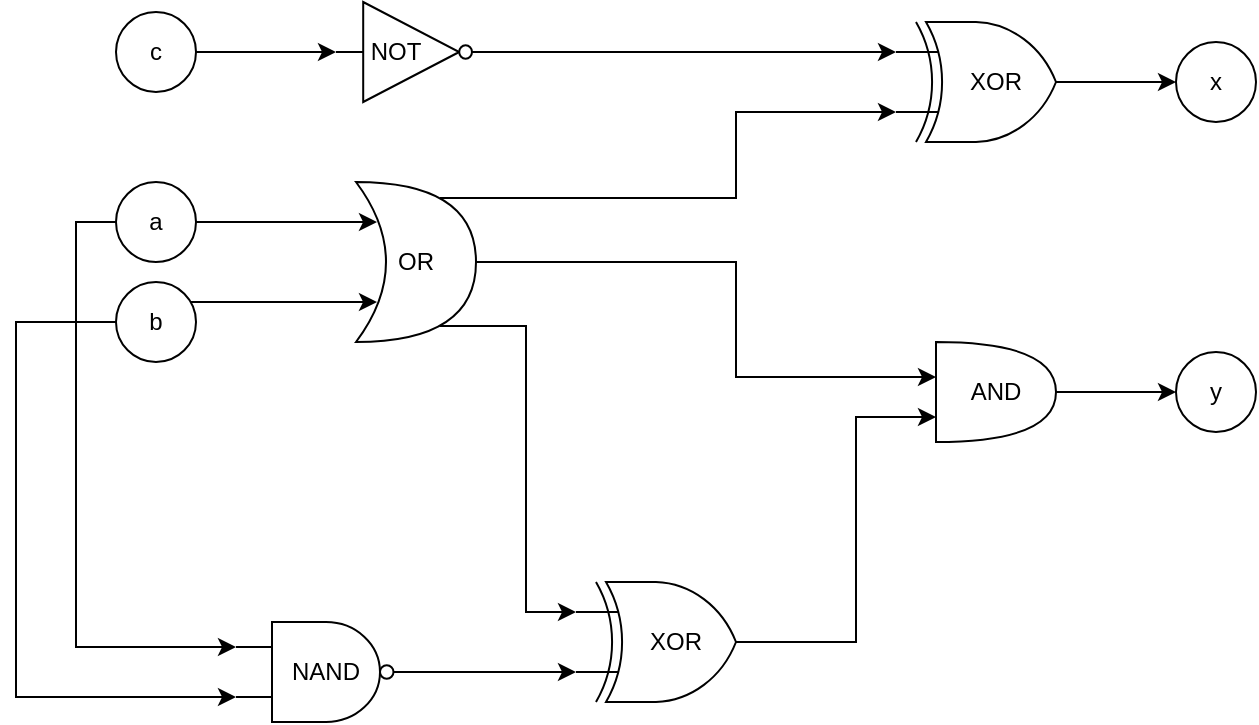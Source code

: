 <mxfile version="26.0.10">
  <diagram id="CIRCUIT1" name="Page-1">
    <mxGraphModel dx="1812" dy="425" grid="1" gridSize="10" guides="1" tooltips="1" connect="1" arrows="1" fold="1" page="1" pageScale="1" pageWidth="827" pageHeight="1169" math="0" shadow="0">
      <root>
        <mxCell id="0" />
        <mxCell id="1" parent="0" />
        <mxCell id="GCzcFtR1vVP85rP0J6uP-6" value="" style="edgeStyle=orthogonalEdgeStyle;rounded=0;orthogonalLoop=1;jettySize=auto;html=1;entryX=0.175;entryY=0.25;entryDx=0;entryDy=0;entryPerimeter=0;" parent="1" source="input_a" target="gjwOWWngpQHkr5YD_q45-1" edge="1">
          <mxGeometry relative="1" as="geometry">
            <mxPoint x="180" y="150" as="targetPoint" />
            <Array as="points">
              <mxPoint x="181" y="130" />
            </Array>
          </mxGeometry>
        </mxCell>
        <mxCell id="input_a" value="a" style="ellipse;whiteSpace=wrap;html=1;" parent="1" vertex="1">
          <mxGeometry x="50" y="110" width="40" height="40" as="geometry" />
        </mxCell>
        <mxCell id="input_b" value="b" style="ellipse;whiteSpace=wrap;html=1;" parent="1" vertex="1">
          <mxGeometry x="50" y="160" width="40" height="40" as="geometry" />
        </mxCell>
        <mxCell id="input_c" value="c" style="ellipse;whiteSpace=wrap;html=1;" parent="1" vertex="1">
          <mxGeometry x="50" y="25" width="40" height="40" as="geometry" />
        </mxCell>
        <mxCell id="output_x" value="x" style="ellipse;whiteSpace=wrap;html=1;" parent="1" vertex="1">
          <mxGeometry x="580" y="40" width="40" height="40" as="geometry" />
        </mxCell>
        <mxCell id="output_y" value="y" style="ellipse;whiteSpace=wrap;html=1;" parent="1" vertex="1">
          <mxGeometry x="580" y="195" width="40" height="40" as="geometry" />
        </mxCell>
        <mxCell id="GCzcFtR1vVP85rP0J6uP-5" style="edgeStyle=orthogonalEdgeStyle;rounded=0;orthogonalLoop=1;jettySize=auto;html=1;exitX=0.5;exitY=1;exitDx=0;exitDy=0;" parent="1" edge="1">
          <mxGeometry relative="1" as="geometry">
            <mxPoint x="280" y="270" as="sourcePoint" />
            <mxPoint x="280" y="270" as="targetPoint" />
          </mxGeometry>
        </mxCell>
        <mxCell id="GCzcFtR1vVP85rP0J6uP-7" style="edgeStyle=orthogonalEdgeStyle;rounded=0;orthogonalLoop=1;jettySize=auto;html=1;entryX=0.175;entryY=0.75;entryDx=0;entryDy=0;entryPerimeter=0;" parent="1" source="input_b" target="gjwOWWngpQHkr5YD_q45-1" edge="1">
          <mxGeometry relative="1" as="geometry">
            <mxPoint x="180" y="160" as="targetPoint" />
            <Array as="points">
              <mxPoint x="120" y="170" />
              <mxPoint x="120" y="170" />
            </Array>
          </mxGeometry>
        </mxCell>
        <mxCell id="GCzcFtR1vVP85rP0J6uP-17" value="" style="verticalLabelPosition=bottom;shadow=0;dashed=0;align=center;html=1;verticalAlign=top;shape=mxgraph.electrical.logic_gates.logic_gate;operation=and;negating=1;negSize=0.15;" parent="1" vertex="1">
          <mxGeometry x="110" y="330" width="90" height="50" as="geometry" />
        </mxCell>
        <mxCell id="gjwOWWngpQHkr5YD_q45-1" value="" style="shape=xor;whiteSpace=wrap;html=1;" vertex="1" parent="1">
          <mxGeometry x="170" y="110" width="60" height="80" as="geometry" />
        </mxCell>
        <mxCell id="gjwOWWngpQHkr5YD_q45-14" style="edgeStyle=orthogonalEdgeStyle;rounded=0;orthogonalLoop=1;jettySize=auto;html=1;exitX=1;exitY=0.5;exitDx=0;exitDy=0;exitPerimeter=0;entryX=0;entryY=0.5;entryDx=0;entryDy=0;" edge="1" parent="1" source="gjwOWWngpQHkr5YD_q45-2" target="output_x">
          <mxGeometry relative="1" as="geometry" />
        </mxCell>
        <mxCell id="gjwOWWngpQHkr5YD_q45-2" value="" style="verticalLabelPosition=bottom;shadow=0;dashed=0;align=center;html=1;verticalAlign=top;shape=mxgraph.electrical.logic_gates.logic_gate;operation=xor;" vertex="1" parent="1">
          <mxGeometry x="440" y="30" width="100" height="60" as="geometry" />
        </mxCell>
        <mxCell id="gjwOWWngpQHkr5YD_q45-3" value="" style="verticalLabelPosition=bottom;shadow=0;dashed=0;align=center;html=1;verticalAlign=top;shape=mxgraph.electrical.logic_gates.inverter_2" vertex="1" parent="1">
          <mxGeometry x="160" y="20" width="80" height="50" as="geometry" />
        </mxCell>
        <mxCell id="gjwOWWngpQHkr5YD_q45-4" style="edgeStyle=orthogonalEdgeStyle;rounded=0;orthogonalLoop=1;jettySize=auto;html=1;exitX=1;exitY=0.5;exitDx=0;exitDy=0;entryX=0;entryY=0.5;entryDx=0;entryDy=0;entryPerimeter=0;" edge="1" parent="1" source="input_c" target="gjwOWWngpQHkr5YD_q45-3">
          <mxGeometry relative="1" as="geometry" />
        </mxCell>
        <mxCell id="gjwOWWngpQHkr5YD_q45-5" style="edgeStyle=orthogonalEdgeStyle;rounded=0;orthogonalLoop=1;jettySize=auto;html=1;exitX=1;exitY=0.5;exitDx=0;exitDy=0;exitPerimeter=0;entryX=0;entryY=0.25;entryDx=0;entryDy=0;entryPerimeter=0;" edge="1" parent="1" source="gjwOWWngpQHkr5YD_q45-3" target="gjwOWWngpQHkr5YD_q45-2">
          <mxGeometry relative="1" as="geometry" />
        </mxCell>
        <mxCell id="gjwOWWngpQHkr5YD_q45-12" style="edgeStyle=orthogonalEdgeStyle;rounded=0;orthogonalLoop=1;jettySize=auto;html=1;exitX=0;exitY=0.5;exitDx=0;exitDy=0;entryX=0;entryY=0.25;entryDx=0;entryDy=0;entryPerimeter=0;" edge="1" parent="1" source="input_a" target="GCzcFtR1vVP85rP0J6uP-17">
          <mxGeometry relative="1" as="geometry" />
        </mxCell>
        <mxCell id="gjwOWWngpQHkr5YD_q45-15" value="" style="verticalLabelPosition=bottom;shadow=0;dashed=0;align=center;html=1;verticalAlign=top;shape=mxgraph.electrical.logic_gates.logic_gate;operation=xor;" vertex="1" parent="1">
          <mxGeometry x="280" y="310" width="100" height="60" as="geometry" />
        </mxCell>
        <mxCell id="gjwOWWngpQHkr5YD_q45-19" style="edgeStyle=orthogonalEdgeStyle;rounded=0;orthogonalLoop=1;jettySize=auto;html=1;exitX=1;exitY=0.5;exitDx=0;exitDy=0;exitPerimeter=0;entryX=0;entryY=0.5;entryDx=0;entryDy=0;" edge="1" parent="1" source="gjwOWWngpQHkr5YD_q45-18" target="output_y">
          <mxGeometry relative="1" as="geometry" />
        </mxCell>
        <mxCell id="gjwOWWngpQHkr5YD_q45-18" value="" style="shape=or;whiteSpace=wrap;html=1;" vertex="1" parent="1">
          <mxGeometry x="460" y="190" width="60" height="50" as="geometry" />
        </mxCell>
        <mxCell id="gjwOWWngpQHkr5YD_q45-20" style="edgeStyle=orthogonalEdgeStyle;rounded=0;orthogonalLoop=1;jettySize=auto;html=1;exitX=1;exitY=0.5;exitDx=0;exitDy=0;exitPerimeter=0;entryX=0;entryY=0.75;entryDx=0;entryDy=0;entryPerimeter=0;" edge="1" parent="1" source="gjwOWWngpQHkr5YD_q45-15" target="gjwOWWngpQHkr5YD_q45-18">
          <mxGeometry relative="1" as="geometry" />
        </mxCell>
        <mxCell id="gjwOWWngpQHkr5YD_q45-22" style="edgeStyle=orthogonalEdgeStyle;rounded=0;orthogonalLoop=1;jettySize=auto;html=1;exitX=0.7;exitY=0.9;exitDx=0;exitDy=0;exitPerimeter=0;entryX=0;entryY=0.25;entryDx=0;entryDy=0;entryPerimeter=0;" edge="1" parent="1" source="gjwOWWngpQHkr5YD_q45-1" target="gjwOWWngpQHkr5YD_q45-15">
          <mxGeometry relative="1" as="geometry" />
        </mxCell>
        <mxCell id="gjwOWWngpQHkr5YD_q45-24" style="edgeStyle=orthogonalEdgeStyle;rounded=0;orthogonalLoop=1;jettySize=auto;html=1;exitX=0;exitY=0.5;exitDx=0;exitDy=0;entryX=0;entryY=0.75;entryDx=0;entryDy=0;entryPerimeter=0;" edge="1" parent="1" source="input_b" target="GCzcFtR1vVP85rP0J6uP-17">
          <mxGeometry relative="1" as="geometry">
            <Array as="points">
              <mxPoint y="180" />
              <mxPoint y="368" />
            </Array>
          </mxGeometry>
        </mxCell>
        <mxCell id="gjwOWWngpQHkr5YD_q45-25" style="edgeStyle=orthogonalEdgeStyle;rounded=0;orthogonalLoop=1;jettySize=auto;html=1;exitX=1;exitY=0.5;exitDx=0;exitDy=0;exitPerimeter=0;entryX=0;entryY=0.75;entryDx=0;entryDy=0;entryPerimeter=0;" edge="1" parent="1" source="GCzcFtR1vVP85rP0J6uP-17" target="gjwOWWngpQHkr5YD_q45-15">
          <mxGeometry relative="1" as="geometry" />
        </mxCell>
        <mxCell id="gjwOWWngpQHkr5YD_q45-33" style="edgeStyle=orthogonalEdgeStyle;rounded=0;orthogonalLoop=1;jettySize=auto;html=1;exitX=1;exitY=0.5;exitDx=0;exitDy=0;entryX=0;entryY=0.25;entryDx=0;entryDy=0;" edge="1" parent="1" source="gjwOWWngpQHkr5YD_q45-27" target="gjwOWWngpQHkr5YD_q45-32">
          <mxGeometry relative="1" as="geometry">
            <Array as="points">
              <mxPoint x="360" y="150" />
              <mxPoint x="360" y="208" />
            </Array>
          </mxGeometry>
        </mxCell>
        <mxCell id="gjwOWWngpQHkr5YD_q45-27" value="OR" style="text;html=1;align=center;verticalAlign=middle;whiteSpace=wrap;rounded=0;" vertex="1" parent="1">
          <mxGeometry x="170" y="135" width="60" height="30" as="geometry" />
        </mxCell>
        <mxCell id="gjwOWWngpQHkr5YD_q45-28" value="NOT" style="text;html=1;align=center;verticalAlign=middle;whiteSpace=wrap;rounded=0;" vertex="1" parent="1">
          <mxGeometry x="160" y="30" width="60" height="30" as="geometry" />
        </mxCell>
        <mxCell id="gjwOWWngpQHkr5YD_q45-29" value="NAND" style="text;html=1;align=center;verticalAlign=middle;whiteSpace=wrap;rounded=0;" vertex="1" parent="1">
          <mxGeometry x="125" y="340" width="60" height="30" as="geometry" />
        </mxCell>
        <mxCell id="gjwOWWngpQHkr5YD_q45-30" value="XOR" style="text;html=1;align=center;verticalAlign=middle;whiteSpace=wrap;rounded=0;" vertex="1" parent="1">
          <mxGeometry x="300" y="325" width="60" height="30" as="geometry" />
        </mxCell>
        <mxCell id="gjwOWWngpQHkr5YD_q45-31" value="XOR" style="text;html=1;align=center;verticalAlign=middle;whiteSpace=wrap;rounded=0;" vertex="1" parent="1">
          <mxGeometry x="460" y="45" width="60" height="30" as="geometry" />
        </mxCell>
        <mxCell id="gjwOWWngpQHkr5YD_q45-32" value="AND" style="text;html=1;align=center;verticalAlign=middle;whiteSpace=wrap;rounded=0;" vertex="1" parent="1">
          <mxGeometry x="460" y="200" width="60" height="30" as="geometry" />
        </mxCell>
        <mxCell id="gjwOWWngpQHkr5YD_q45-34" style="edgeStyle=orthogonalEdgeStyle;rounded=0;orthogonalLoop=1;jettySize=auto;html=1;exitX=0.7;exitY=0.1;exitDx=0;exitDy=0;exitPerimeter=0;entryX=0;entryY=0.75;entryDx=0;entryDy=0;entryPerimeter=0;" edge="1" parent="1" source="gjwOWWngpQHkr5YD_q45-1" target="gjwOWWngpQHkr5YD_q45-2">
          <mxGeometry relative="1" as="geometry">
            <Array as="points">
              <mxPoint x="360" y="118" />
              <mxPoint x="360" y="75" />
            </Array>
          </mxGeometry>
        </mxCell>
      </root>
    </mxGraphModel>
  </diagram>
</mxfile>
